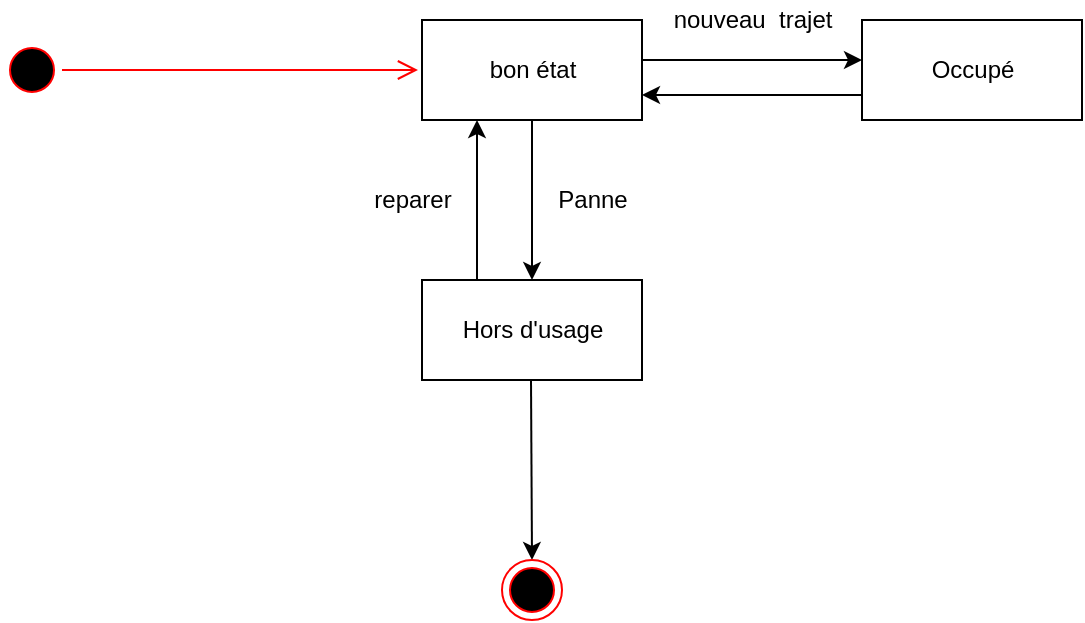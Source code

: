 <mxfile version="18.0.6" type="device"><diagram id="7KpHi2oU2O4G3SCjR-So" name="Page-1"><mxGraphModel dx="1108" dy="553" grid="1" gridSize="10" guides="1" tooltips="1" connect="1" arrows="1" fold="1" page="1" pageScale="1" pageWidth="827" pageHeight="1169" math="0" shadow="0"><root><mxCell id="0"/><mxCell id="1" parent="0"/><mxCell id="JZC6DlKGNeMXEs3yqtwn-4" value="" style="ellipse;html=1;shape=startState;fillColor=#000000;strokeColor=#ff0000;" vertex="1" parent="1"><mxGeometry x="30" y="320" width="30" height="30" as="geometry"/></mxCell><mxCell id="JZC6DlKGNeMXEs3yqtwn-5" value="" style="edgeStyle=orthogonalEdgeStyle;html=1;verticalAlign=bottom;endArrow=open;endSize=8;strokeColor=#ff0000;rounded=0;" edge="1" source="JZC6DlKGNeMXEs3yqtwn-4" parent="1"><mxGeometry relative="1" as="geometry"><mxPoint x="238" y="335" as="targetPoint"/></mxGeometry></mxCell><mxCell id="JZC6DlKGNeMXEs3yqtwn-6" value="bon état" style="html=1;" vertex="1" parent="1"><mxGeometry x="240" y="310" width="110" height="50" as="geometry"/></mxCell><mxCell id="JZC6DlKGNeMXEs3yqtwn-7" value="" style="endArrow=classic;html=1;rounded=0;" edge="1" parent="1"><mxGeometry width="50" height="50" relative="1" as="geometry"><mxPoint x="390" y="330" as="sourcePoint"/><mxPoint x="460" y="330" as="targetPoint"/><Array as="points"><mxPoint x="350" y="330"/><mxPoint x="420" y="330"/></Array></mxGeometry></mxCell><mxCell id="JZC6DlKGNeMXEs3yqtwn-9" value="" style="endArrow=classic;html=1;rounded=0;entryX=1;entryY=0.75;entryDx=0;entryDy=0;exitX=0;exitY=0.75;exitDx=0;exitDy=0;" edge="1" parent="1" source="JZC6DlKGNeMXEs3yqtwn-10" target="JZC6DlKGNeMXEs3yqtwn-6"><mxGeometry width="50" height="50" relative="1" as="geometry"><mxPoint x="460" y="350" as="sourcePoint"/><mxPoint x="440" y="260" as="targetPoint"/></mxGeometry></mxCell><mxCell id="JZC6DlKGNeMXEs3yqtwn-10" value="Occupé" style="html=1;" vertex="1" parent="1"><mxGeometry x="460" y="310" width="110" height="50" as="geometry"/></mxCell><mxCell id="JZC6DlKGNeMXEs3yqtwn-11" value="nouveau&amp;nbsp; trajet" style="text;html=1;align=center;verticalAlign=middle;resizable=0;points=[];autosize=1;strokeColor=none;fillColor=none;" vertex="1" parent="1"><mxGeometry x="360" y="300" width="90" height="20" as="geometry"/></mxCell><mxCell id="JZC6DlKGNeMXEs3yqtwn-12" value="" style="endArrow=classic;html=1;rounded=0;entryX=0.25;entryY=1;entryDx=0;entryDy=0;exitX=0.25;exitY=0;exitDx=0;exitDy=0;" edge="1" parent="1" source="JZC6DlKGNeMXEs3yqtwn-14" target="JZC6DlKGNeMXEs3yqtwn-6"><mxGeometry width="50" height="50" relative="1" as="geometry"><mxPoint x="268" y="430" as="sourcePoint"/><mxPoint x="300" y="380" as="targetPoint"/></mxGeometry></mxCell><mxCell id="JZC6DlKGNeMXEs3yqtwn-13" value="" style="endArrow=classic;html=1;rounded=0;exitX=0.5;exitY=1;exitDx=0;exitDy=0;entryX=0.5;entryY=0;entryDx=0;entryDy=0;" edge="1" parent="1" source="JZC6DlKGNeMXEs3yqtwn-6" target="JZC6DlKGNeMXEs3yqtwn-14"><mxGeometry width="50" height="50" relative="1" as="geometry"><mxPoint x="278" y="440" as="sourcePoint"/><mxPoint x="340" y="390" as="targetPoint"/></mxGeometry></mxCell><mxCell id="JZC6DlKGNeMXEs3yqtwn-14" value="Hors d'usage" style="html=1;" vertex="1" parent="1"><mxGeometry x="240" y="440" width="110" height="50" as="geometry"/></mxCell><mxCell id="JZC6DlKGNeMXEs3yqtwn-15" value="reparer" style="text;html=1;align=center;verticalAlign=middle;resizable=0;points=[];autosize=1;strokeColor=none;fillColor=none;" vertex="1" parent="1"><mxGeometry x="210" y="390" width="50" height="20" as="geometry"/></mxCell><mxCell id="JZC6DlKGNeMXEs3yqtwn-16" value="Panne" style="text;html=1;align=center;verticalAlign=middle;resizable=0;points=[];autosize=1;strokeColor=none;fillColor=none;" vertex="1" parent="1"><mxGeometry x="300" y="390" width="50" height="20" as="geometry"/></mxCell><mxCell id="JZC6DlKGNeMXEs3yqtwn-17" value="" style="endArrow=classic;html=1;rounded=0;exitX=0.5;exitY=1;exitDx=0;exitDy=0;entryX=0.5;entryY=0;entryDx=0;entryDy=0;" edge="1" parent="1" target="JZC6DlKGNeMXEs3yqtwn-18"><mxGeometry width="50" height="50" relative="1" as="geometry"><mxPoint x="294.5" y="490" as="sourcePoint"/><mxPoint x="294.5" y="570" as="targetPoint"/></mxGeometry></mxCell><mxCell id="JZC6DlKGNeMXEs3yqtwn-18" value="" style="ellipse;html=1;shape=endState;fillColor=#000000;strokeColor=#ff0000;" vertex="1" parent="1"><mxGeometry x="280" y="580" width="30" height="30" as="geometry"/></mxCell></root></mxGraphModel></diagram></mxfile>